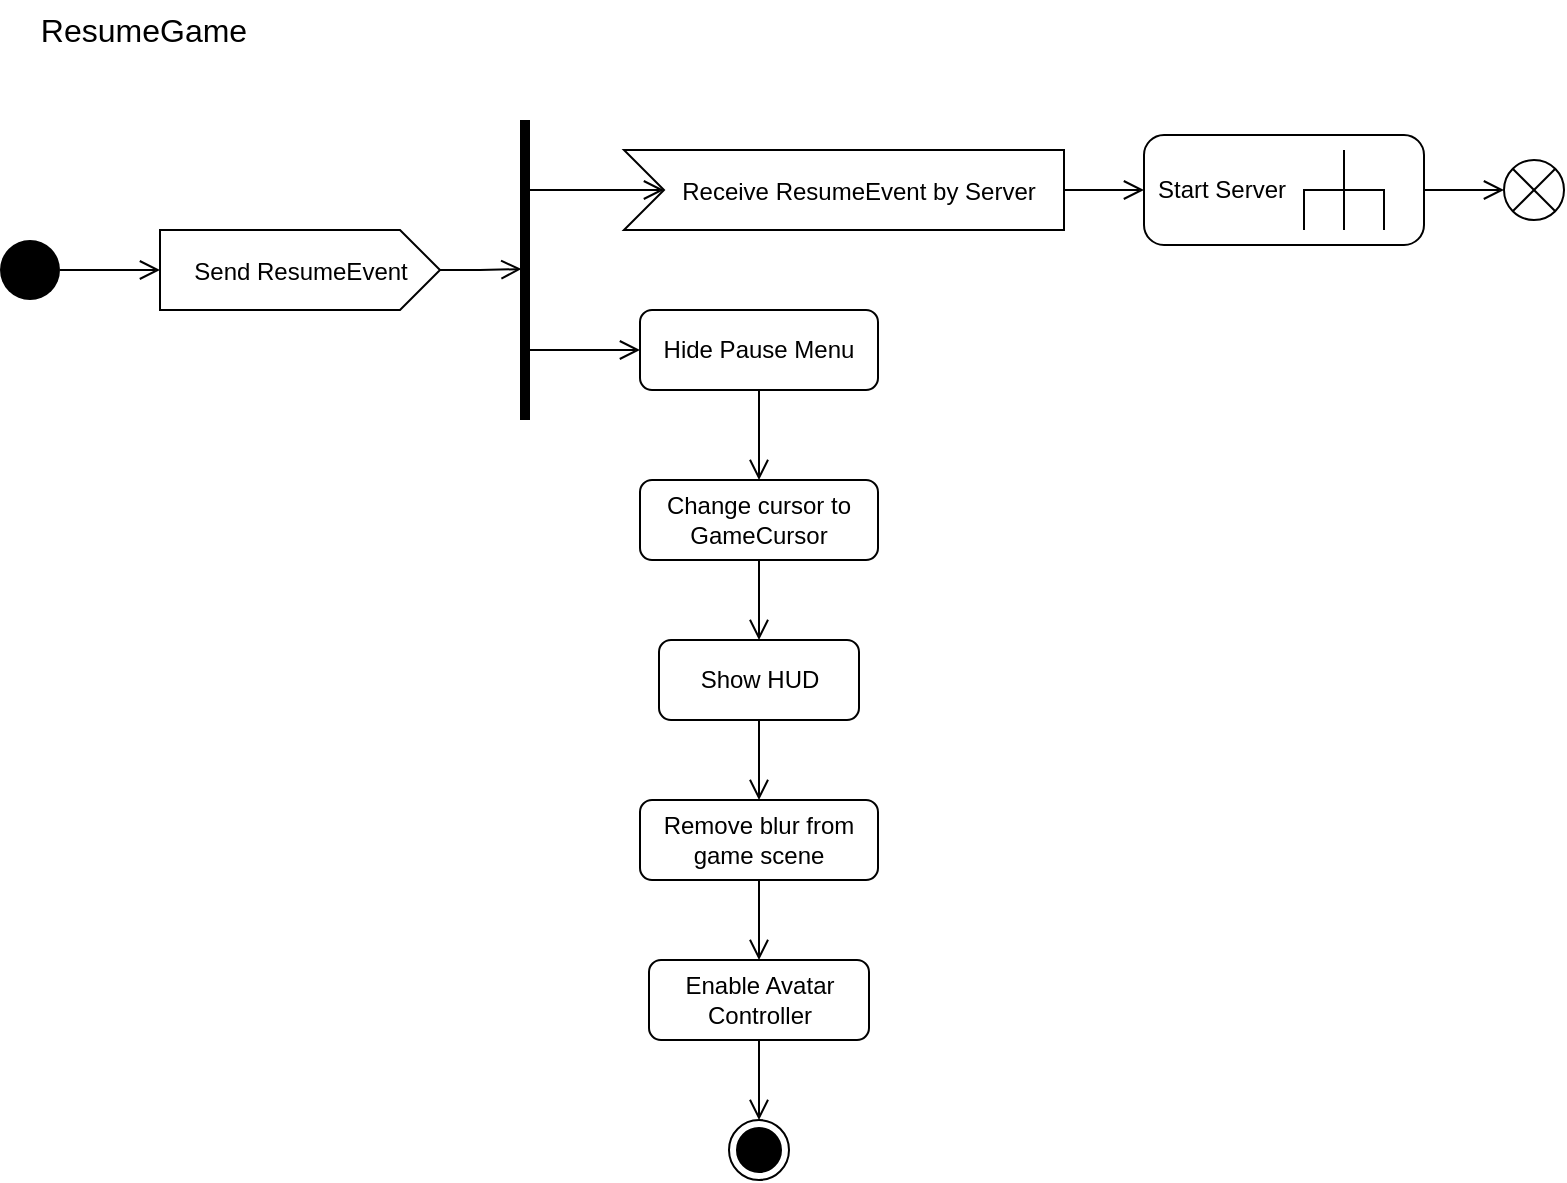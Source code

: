 <mxfile version="18.0.6" type="device"><diagram id="FxPqBRsMLXvnlG32W1oz" name="Strona-1"><mxGraphModel dx="1102" dy="685" grid="1" gridSize="10" guides="1" tooltips="1" connect="1" arrows="1" fold="1" page="1" pageScale="1" pageWidth="827" pageHeight="1169" math="0" shadow="0"><root><mxCell id="0"/><mxCell id="1" parent="0"/><mxCell id="kkkgukKeetNe9Ps5pD5s-26" style="edgeStyle=orthogonalEdgeStyle;rounded=0;orthogonalLoop=1;jettySize=auto;html=1;entryX=0;entryY=0;entryDx=0;entryDy=20;entryPerimeter=0;endArrow=open;endFill=0;endSize=8;" parent="1" source="kkkgukKeetNe9Ps5pD5s-4" target="kkkgukKeetNe9Ps5pD5s-5" edge="1"><mxGeometry relative="1" as="geometry"><mxPoint x="89.155" y="174.81" as="targetPoint"/></mxGeometry></mxCell><mxCell id="kkkgukKeetNe9Ps5pD5s-4" value="" style="ellipse;fillColor=#000000;strokeColor=none;" parent="1" vertex="1"><mxGeometry x="18" y="160" width="30" height="30" as="geometry"/></mxCell><mxCell id="mbTWtFOS4YP6Q_6jp2Z3-3" style="edgeStyle=orthogonalEdgeStyle;rounded=0;orthogonalLoop=1;jettySize=auto;html=1;entryX=0.143;entryY=0.497;entryDx=0;entryDy=0;entryPerimeter=0;endSize=8;strokeWidth=1;endArrow=open;endFill=0;" parent="1" source="kkkgukKeetNe9Ps5pD5s-5" target="mbTWtFOS4YP6Q_6jp2Z3-1" edge="1"><mxGeometry relative="1" as="geometry"/></mxCell><mxCell id="kkkgukKeetNe9Ps5pD5s-5" value="&lt;span style=&quot;font-size: 12px;&quot;&gt;Send ResumeEvent&lt;/span&gt;" style="html=1;shape=mxgraph.infographic.ribbonSimple;notch1=0;notch2=20;align=center;verticalAlign=middle;fontSize=14;fontStyle=0;fillColor=#FFFFFF;strokeColor=#000000;" parent="1" vertex="1"><mxGeometry x="98" y="155" width="140" height="40" as="geometry"/></mxCell><mxCell id="kkkgukKeetNe9Ps5pD5s-21" style="edgeStyle=orthogonalEdgeStyle;rounded=0;orthogonalLoop=1;jettySize=auto;html=1;endArrow=open;endFill=0;endSize=8;" parent="1" source="kkkgukKeetNe9Ps5pD5s-10" target="kkkgukKeetNe9Ps5pD5s-14" edge="1"><mxGeometry relative="1" as="geometry"/></mxCell><mxCell id="kkkgukKeetNe9Ps5pD5s-10" value="&lt;span style=&quot;font-size: 12px;&quot;&gt;Receive ResumeEvent by Server&lt;/span&gt;" style="html=1;shape=mxgraph.infographic.ribbonSimple;notch1=20;notch2=0;align=center;verticalAlign=middle;fontSize=14;fontStyle=0;fillColor=#FFFFFF;flipH=0;spacingRight=0;spacingLeft=14;strokeColor=#000000;" parent="1" vertex="1"><mxGeometry x="330" y="115" width="220" height="40" as="geometry"/></mxCell><mxCell id="mbTWtFOS4YP6Q_6jp2Z3-8" style="edgeStyle=orthogonalEdgeStyle;rounded=0;orthogonalLoop=1;jettySize=auto;html=1;entryX=0.5;entryY=0;entryDx=0;entryDy=0;endArrow=open;endFill=0;endSize=8;strokeWidth=1;" parent="1" source="kkkgukKeetNe9Ps5pD5s-12" target="kkkgukKeetNe9Ps5pD5s-28" edge="1"><mxGeometry relative="1" as="geometry"/></mxCell><mxCell id="kkkgukKeetNe9Ps5pD5s-12" value="Hide Pause Menu" style="rounded=1;whiteSpace=wrap;html=1;" parent="1" vertex="1"><mxGeometry x="338" y="195" width="119" height="40" as="geometry"/></mxCell><mxCell id="mbTWtFOS4YP6Q_6jp2Z3-7" style="edgeStyle=orthogonalEdgeStyle;rounded=0;orthogonalLoop=1;jettySize=auto;html=1;entryX=0;entryY=0.5;entryDx=0;entryDy=0;endArrow=open;endFill=0;endSize=8;strokeWidth=1;" parent="1" source="kkkgukKeetNe9Ps5pD5s-14" target="mbTWtFOS4YP6Q_6jp2Z3-6" edge="1"><mxGeometry relative="1" as="geometry"/></mxCell><mxCell id="kkkgukKeetNe9Ps5pD5s-14" value="Start Server" style="shape=mxgraph.uml25.behaviorAction;html=1;rounded=1;absoluteArcSize=1;arcSize=10;align=left;spacingLeft=5;" parent="1" vertex="1"><mxGeometry x="590" y="107.5" width="140" height="55" as="geometry"/></mxCell><mxCell id="mbTWtFOS4YP6Q_6jp2Z3-9" style="edgeStyle=orthogonalEdgeStyle;rounded=0;orthogonalLoop=1;jettySize=auto;html=1;endArrow=open;endFill=0;endSize=8;strokeWidth=1;" parent="1" source="kkkgukKeetNe9Ps5pD5s-28" target="kkkgukKeetNe9Ps5pD5s-30" edge="1"><mxGeometry relative="1" as="geometry"/></mxCell><mxCell id="kkkgukKeetNe9Ps5pD5s-28" value="Change cursor to GameCursor" style="rounded=1;whiteSpace=wrap;html=1;" parent="1" vertex="1"><mxGeometry x="338" y="280" width="119" height="40" as="geometry"/></mxCell><mxCell id="mbTWtFOS4YP6Q_6jp2Z3-12" style="edgeStyle=orthogonalEdgeStyle;rounded=0;orthogonalLoop=1;jettySize=auto;html=1;endArrow=open;endFill=0;endSize=8;strokeWidth=1;" parent="1" source="kkkgukKeetNe9Ps5pD5s-29" target="mbTWtFOS4YP6Q_6jp2Z3-11" edge="1"><mxGeometry relative="1" as="geometry"/></mxCell><mxCell id="kkkgukKeetNe9Ps5pD5s-29" value="Remove blur from game scene" style="rounded=1;whiteSpace=wrap;html=1;" parent="1" vertex="1"><mxGeometry x="338" y="440" width="119" height="40" as="geometry"/></mxCell><mxCell id="mbTWtFOS4YP6Q_6jp2Z3-10" style="edgeStyle=orthogonalEdgeStyle;rounded=0;orthogonalLoop=1;jettySize=auto;html=1;endArrow=open;endFill=0;endSize=8;strokeWidth=1;" parent="1" source="kkkgukKeetNe9Ps5pD5s-30" target="kkkgukKeetNe9Ps5pD5s-29" edge="1"><mxGeometry relative="1" as="geometry"/></mxCell><mxCell id="kkkgukKeetNe9Ps5pD5s-30" value="Show HUD" style="rounded=1;whiteSpace=wrap;html=1;" parent="1" vertex="1"><mxGeometry x="347.5" y="360" width="100" height="40" as="geometry"/></mxCell><mxCell id="mbTWtFOS4YP6Q_6jp2Z3-4" style="edgeStyle=orthogonalEdgeStyle;rounded=0;orthogonalLoop=1;jettySize=auto;html=1;entryX=0;entryY=0;entryDx=20;entryDy=20;entryPerimeter=0;endArrow=open;endFill=0;endSize=8;strokeWidth=1;" parent="1" source="mbTWtFOS4YP6Q_6jp2Z3-1" target="kkkgukKeetNe9Ps5pD5s-10" edge="1"><mxGeometry relative="1" as="geometry"><Array as="points"><mxPoint x="308" y="135"/><mxPoint x="308" y="135"/></Array></mxGeometry></mxCell><mxCell id="mbTWtFOS4YP6Q_6jp2Z3-5" style="edgeStyle=orthogonalEdgeStyle;rounded=0;orthogonalLoop=1;jettySize=auto;html=1;endArrow=open;endFill=0;endSize=8;strokeWidth=1;" parent="1" source="mbTWtFOS4YP6Q_6jp2Z3-1" target="kkkgukKeetNe9Ps5pD5s-12" edge="1"><mxGeometry relative="1" as="geometry"><Array as="points"><mxPoint x="298" y="215"/><mxPoint x="298" y="215"/></Array></mxGeometry></mxCell><mxCell id="mbTWtFOS4YP6Q_6jp2Z3-1" value="" style="html=1;points=[];perimeter=orthogonalPerimeter;fillColor=#000000;strokeColor=none;" parent="1" vertex="1"><mxGeometry x="278" y="100" width="5" height="150" as="geometry"/></mxCell><mxCell id="mbTWtFOS4YP6Q_6jp2Z3-6" value="" style="shape=sumEllipse;perimeter=ellipsePerimeter;whiteSpace=wrap;html=1;backgroundOutline=1;" parent="1" vertex="1"><mxGeometry x="770" y="120" width="30" height="30" as="geometry"/></mxCell><mxCell id="mbTWtFOS4YP6Q_6jp2Z3-14" style="edgeStyle=orthogonalEdgeStyle;rounded=0;orthogonalLoop=1;jettySize=auto;html=1;entryX=0.5;entryY=0;entryDx=0;entryDy=0;endArrow=open;endFill=0;endSize=8;strokeWidth=1;" parent="1" source="mbTWtFOS4YP6Q_6jp2Z3-11" target="mbTWtFOS4YP6Q_6jp2Z3-13" edge="1"><mxGeometry relative="1" as="geometry"/></mxCell><mxCell id="mbTWtFOS4YP6Q_6jp2Z3-11" value="Enable Avatar Controller" style="rounded=1;whiteSpace=wrap;html=1;" parent="1" vertex="1"><mxGeometry x="342.5" y="520" width="110" height="40" as="geometry"/></mxCell><mxCell id="mbTWtFOS4YP6Q_6jp2Z3-13" value="" style="ellipse;html=1;shape=endState;fillColor=#000000;strokeColor=#000000;" parent="1" vertex="1"><mxGeometry x="382.5" y="600" width="30" height="30" as="geometry"/></mxCell><mxCell id="p68ofCSZWAbLvltoaNFg-2" value="ResumeGame" style="text;html=1;strokeColor=none;fillColor=none;align=center;verticalAlign=middle;whiteSpace=wrap;rounded=0;fontSize=16;" vertex="1" parent="1"><mxGeometry x="40" y="40" width="100" height="30" as="geometry"/></mxCell></root></mxGraphModel></diagram></mxfile>
